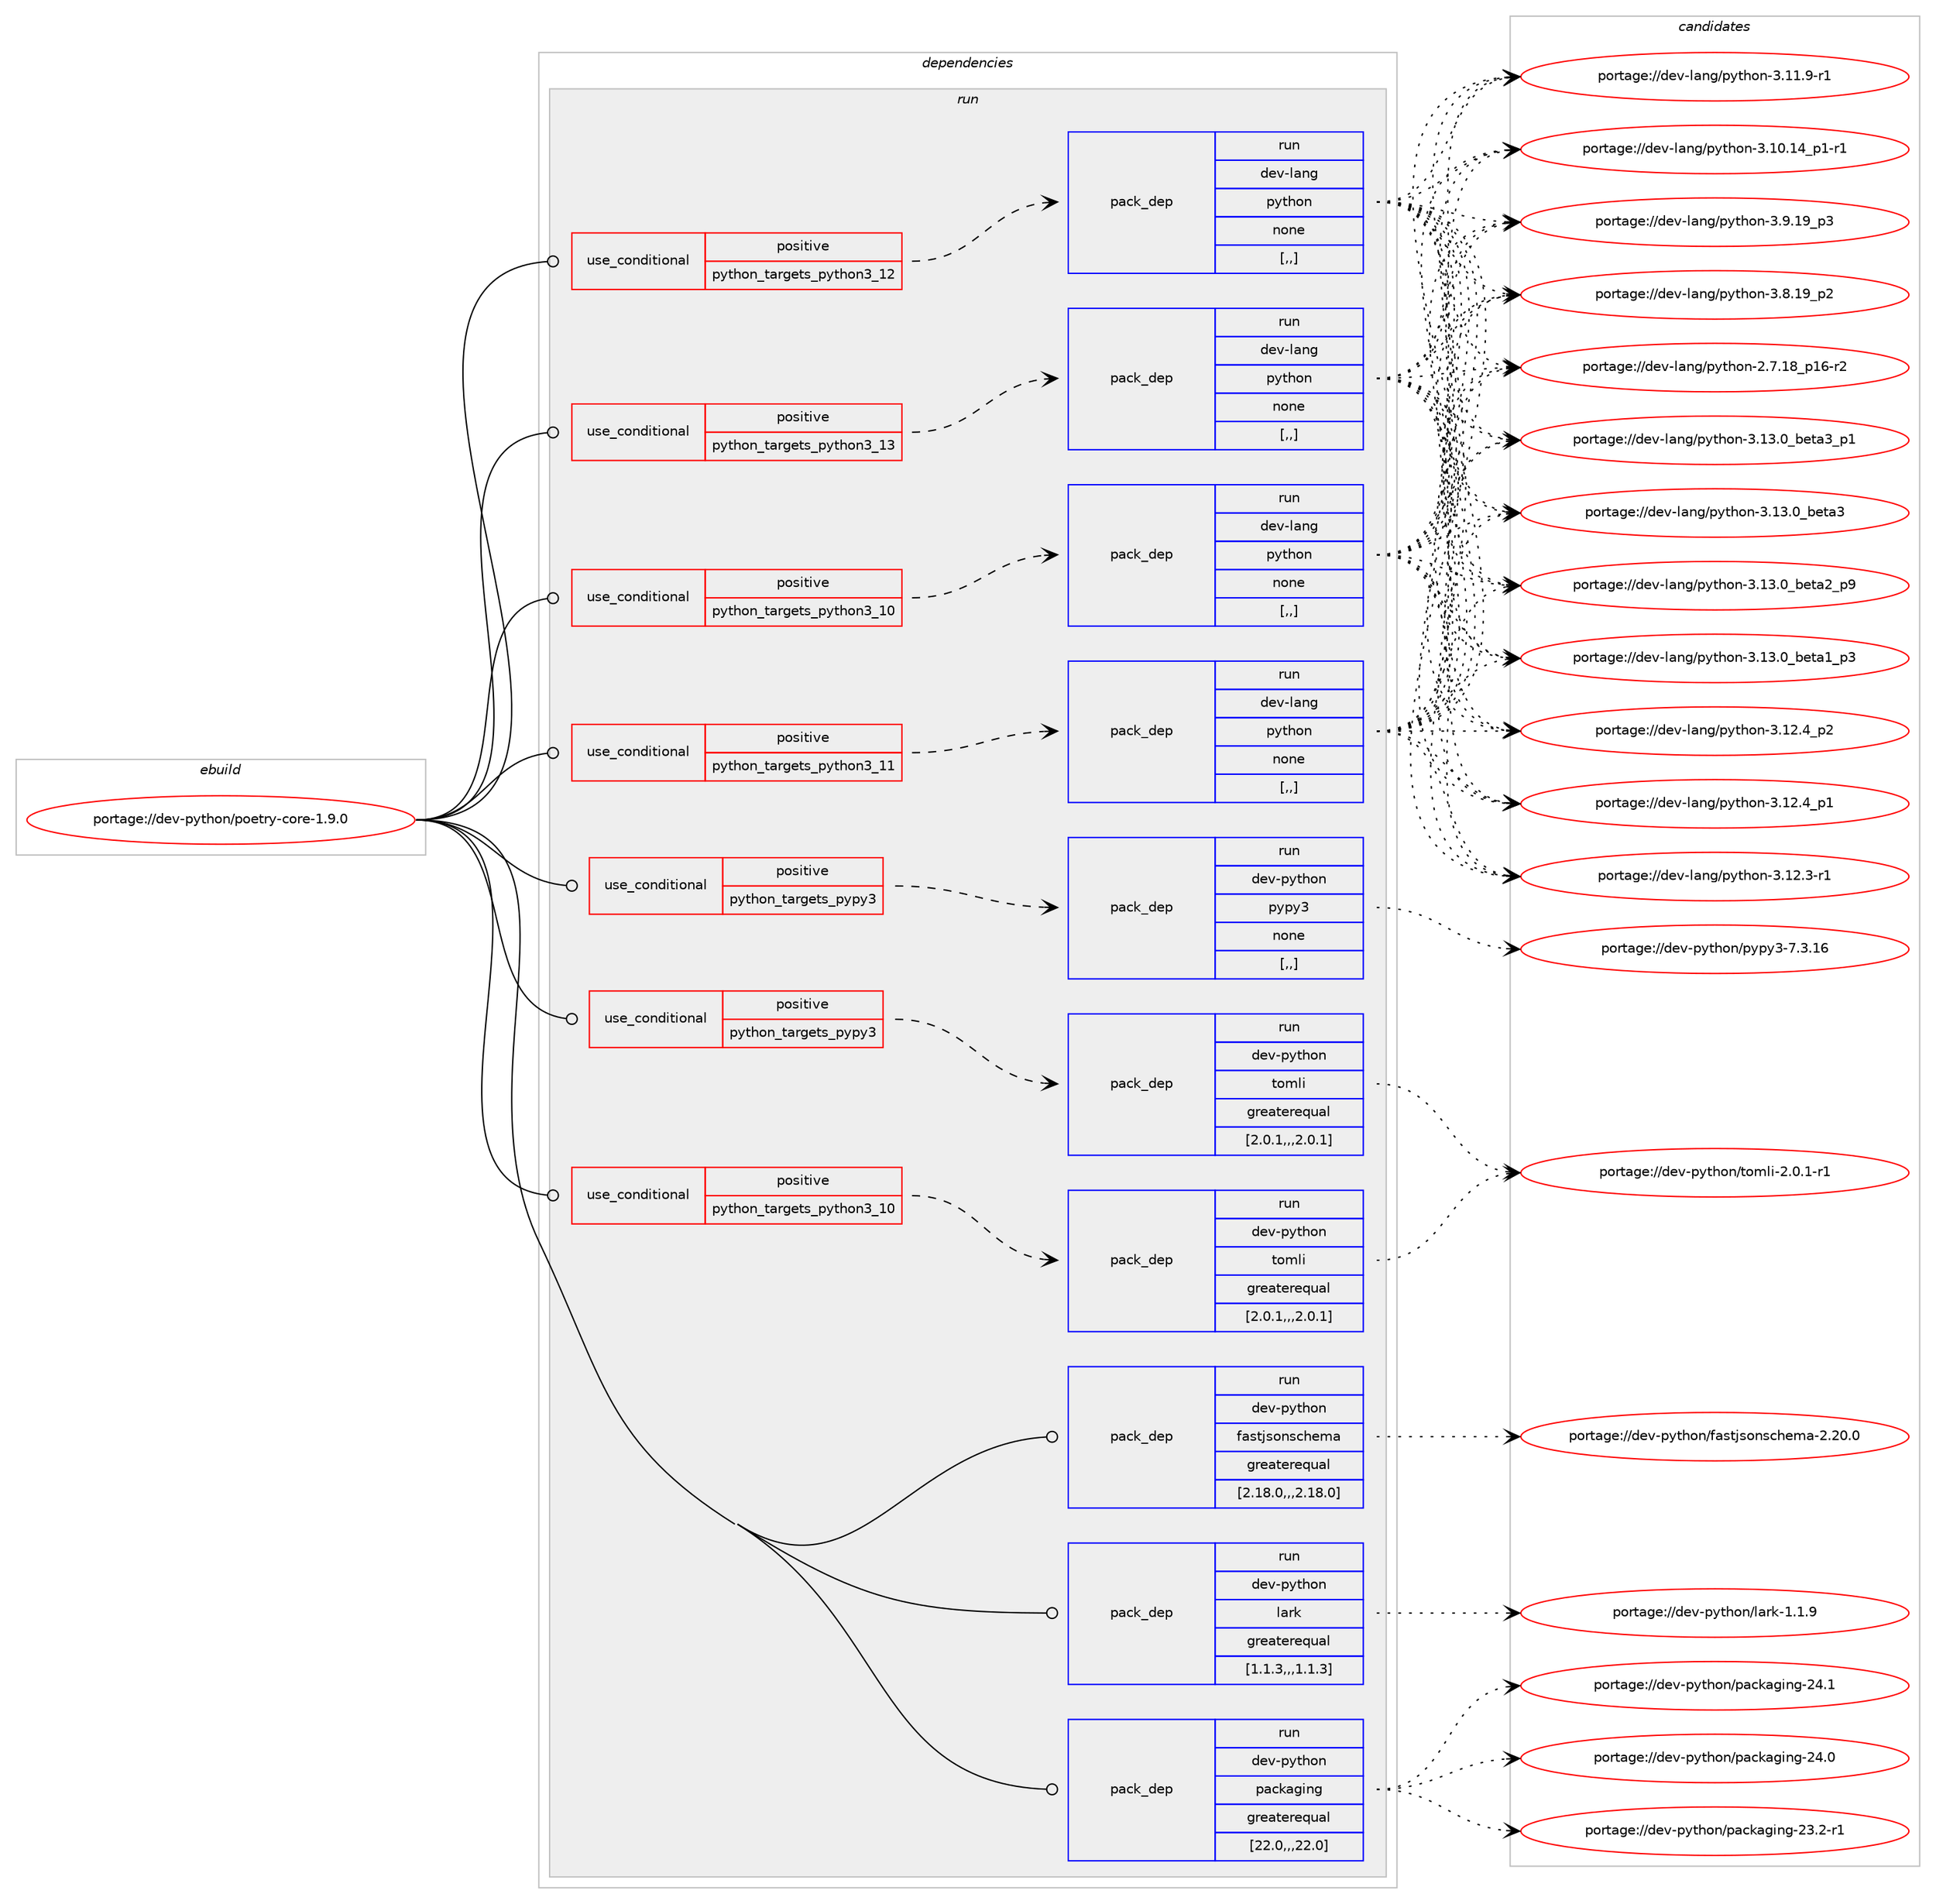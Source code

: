 digraph prolog {

# *************
# Graph options
# *************

newrank=true;
concentrate=true;
compound=true;
graph [rankdir=LR,fontname=Helvetica,fontsize=10,ranksep=1.5];#, ranksep=2.5, nodesep=0.2];
edge  [arrowhead=vee];
node  [fontname=Helvetica,fontsize=10];

# **********
# The ebuild
# **********

subgraph cluster_leftcol {
color=gray;
label=<<i>ebuild</i>>;
id [label="portage://dev-python/poetry-core-1.9.0", color=red, width=4, href="../dev-python/poetry-core-1.9.0.svg"];
}

# ****************
# The dependencies
# ****************

subgraph cluster_midcol {
color=gray;
label=<<i>dependencies</i>>;
subgraph cluster_compile {
fillcolor="#eeeeee";
style=filled;
label=<<i>compile</i>>;
}
subgraph cluster_compileandrun {
fillcolor="#eeeeee";
style=filled;
label=<<i>compile and run</i>>;
}
subgraph cluster_run {
fillcolor="#eeeeee";
style=filled;
label=<<i>run</i>>;
subgraph cond36101 {
dependency154591 [label=<<TABLE BORDER="0" CELLBORDER="1" CELLSPACING="0" CELLPADDING="4"><TR><TD ROWSPAN="3" CELLPADDING="10">use_conditional</TD></TR><TR><TD>positive</TD></TR><TR><TD>python_targets_pypy3</TD></TR></TABLE>>, shape=none, color=red];
subgraph pack117239 {
dependency154592 [label=<<TABLE BORDER="0" CELLBORDER="1" CELLSPACING="0" CELLPADDING="4" WIDTH="220"><TR><TD ROWSPAN="6" CELLPADDING="30">pack_dep</TD></TR><TR><TD WIDTH="110">run</TD></TR><TR><TD>dev-python</TD></TR><TR><TD>pypy3</TD></TR><TR><TD>none</TD></TR><TR><TD>[,,]</TD></TR></TABLE>>, shape=none, color=blue];
}
dependency154591:e -> dependency154592:w [weight=20,style="dashed",arrowhead="vee"];
}
id:e -> dependency154591:w [weight=20,style="solid",arrowhead="odot"];
subgraph cond36102 {
dependency154593 [label=<<TABLE BORDER="0" CELLBORDER="1" CELLSPACING="0" CELLPADDING="4"><TR><TD ROWSPAN="3" CELLPADDING="10">use_conditional</TD></TR><TR><TD>positive</TD></TR><TR><TD>python_targets_pypy3</TD></TR></TABLE>>, shape=none, color=red];
subgraph pack117240 {
dependency154594 [label=<<TABLE BORDER="0" CELLBORDER="1" CELLSPACING="0" CELLPADDING="4" WIDTH="220"><TR><TD ROWSPAN="6" CELLPADDING="30">pack_dep</TD></TR><TR><TD WIDTH="110">run</TD></TR><TR><TD>dev-python</TD></TR><TR><TD>tomli</TD></TR><TR><TD>greaterequal</TD></TR><TR><TD>[2.0.1,,,2.0.1]</TD></TR></TABLE>>, shape=none, color=blue];
}
dependency154593:e -> dependency154594:w [weight=20,style="dashed",arrowhead="vee"];
}
id:e -> dependency154593:w [weight=20,style="solid",arrowhead="odot"];
subgraph cond36103 {
dependency154595 [label=<<TABLE BORDER="0" CELLBORDER="1" CELLSPACING="0" CELLPADDING="4"><TR><TD ROWSPAN="3" CELLPADDING="10">use_conditional</TD></TR><TR><TD>positive</TD></TR><TR><TD>python_targets_python3_10</TD></TR></TABLE>>, shape=none, color=red];
subgraph pack117241 {
dependency154596 [label=<<TABLE BORDER="0" CELLBORDER="1" CELLSPACING="0" CELLPADDING="4" WIDTH="220"><TR><TD ROWSPAN="6" CELLPADDING="30">pack_dep</TD></TR><TR><TD WIDTH="110">run</TD></TR><TR><TD>dev-lang</TD></TR><TR><TD>python</TD></TR><TR><TD>none</TD></TR><TR><TD>[,,]</TD></TR></TABLE>>, shape=none, color=blue];
}
dependency154595:e -> dependency154596:w [weight=20,style="dashed",arrowhead="vee"];
}
id:e -> dependency154595:w [weight=20,style="solid",arrowhead="odot"];
subgraph cond36104 {
dependency154597 [label=<<TABLE BORDER="0" CELLBORDER="1" CELLSPACING="0" CELLPADDING="4"><TR><TD ROWSPAN="3" CELLPADDING="10">use_conditional</TD></TR><TR><TD>positive</TD></TR><TR><TD>python_targets_python3_10</TD></TR></TABLE>>, shape=none, color=red];
subgraph pack117242 {
dependency154598 [label=<<TABLE BORDER="0" CELLBORDER="1" CELLSPACING="0" CELLPADDING="4" WIDTH="220"><TR><TD ROWSPAN="6" CELLPADDING="30">pack_dep</TD></TR><TR><TD WIDTH="110">run</TD></TR><TR><TD>dev-python</TD></TR><TR><TD>tomli</TD></TR><TR><TD>greaterequal</TD></TR><TR><TD>[2.0.1,,,2.0.1]</TD></TR></TABLE>>, shape=none, color=blue];
}
dependency154597:e -> dependency154598:w [weight=20,style="dashed",arrowhead="vee"];
}
id:e -> dependency154597:w [weight=20,style="solid",arrowhead="odot"];
subgraph cond36105 {
dependency154599 [label=<<TABLE BORDER="0" CELLBORDER="1" CELLSPACING="0" CELLPADDING="4"><TR><TD ROWSPAN="3" CELLPADDING="10">use_conditional</TD></TR><TR><TD>positive</TD></TR><TR><TD>python_targets_python3_11</TD></TR></TABLE>>, shape=none, color=red];
subgraph pack117243 {
dependency154600 [label=<<TABLE BORDER="0" CELLBORDER="1" CELLSPACING="0" CELLPADDING="4" WIDTH="220"><TR><TD ROWSPAN="6" CELLPADDING="30">pack_dep</TD></TR><TR><TD WIDTH="110">run</TD></TR><TR><TD>dev-lang</TD></TR><TR><TD>python</TD></TR><TR><TD>none</TD></TR><TR><TD>[,,]</TD></TR></TABLE>>, shape=none, color=blue];
}
dependency154599:e -> dependency154600:w [weight=20,style="dashed",arrowhead="vee"];
}
id:e -> dependency154599:w [weight=20,style="solid",arrowhead="odot"];
subgraph cond36106 {
dependency154601 [label=<<TABLE BORDER="0" CELLBORDER="1" CELLSPACING="0" CELLPADDING="4"><TR><TD ROWSPAN="3" CELLPADDING="10">use_conditional</TD></TR><TR><TD>positive</TD></TR><TR><TD>python_targets_python3_12</TD></TR></TABLE>>, shape=none, color=red];
subgraph pack117244 {
dependency154602 [label=<<TABLE BORDER="0" CELLBORDER="1" CELLSPACING="0" CELLPADDING="4" WIDTH="220"><TR><TD ROWSPAN="6" CELLPADDING="30">pack_dep</TD></TR><TR><TD WIDTH="110">run</TD></TR><TR><TD>dev-lang</TD></TR><TR><TD>python</TD></TR><TR><TD>none</TD></TR><TR><TD>[,,]</TD></TR></TABLE>>, shape=none, color=blue];
}
dependency154601:e -> dependency154602:w [weight=20,style="dashed",arrowhead="vee"];
}
id:e -> dependency154601:w [weight=20,style="solid",arrowhead="odot"];
subgraph cond36107 {
dependency154603 [label=<<TABLE BORDER="0" CELLBORDER="1" CELLSPACING="0" CELLPADDING="4"><TR><TD ROWSPAN="3" CELLPADDING="10">use_conditional</TD></TR><TR><TD>positive</TD></TR><TR><TD>python_targets_python3_13</TD></TR></TABLE>>, shape=none, color=red];
subgraph pack117245 {
dependency154604 [label=<<TABLE BORDER="0" CELLBORDER="1" CELLSPACING="0" CELLPADDING="4" WIDTH="220"><TR><TD ROWSPAN="6" CELLPADDING="30">pack_dep</TD></TR><TR><TD WIDTH="110">run</TD></TR><TR><TD>dev-lang</TD></TR><TR><TD>python</TD></TR><TR><TD>none</TD></TR><TR><TD>[,,]</TD></TR></TABLE>>, shape=none, color=blue];
}
dependency154603:e -> dependency154604:w [weight=20,style="dashed",arrowhead="vee"];
}
id:e -> dependency154603:w [weight=20,style="solid",arrowhead="odot"];
subgraph pack117246 {
dependency154605 [label=<<TABLE BORDER="0" CELLBORDER="1" CELLSPACING="0" CELLPADDING="4" WIDTH="220"><TR><TD ROWSPAN="6" CELLPADDING="30">pack_dep</TD></TR><TR><TD WIDTH="110">run</TD></TR><TR><TD>dev-python</TD></TR><TR><TD>fastjsonschema</TD></TR><TR><TD>greaterequal</TD></TR><TR><TD>[2.18.0,,,2.18.0]</TD></TR></TABLE>>, shape=none, color=blue];
}
id:e -> dependency154605:w [weight=20,style="solid",arrowhead="odot"];
subgraph pack117247 {
dependency154606 [label=<<TABLE BORDER="0" CELLBORDER="1" CELLSPACING="0" CELLPADDING="4" WIDTH="220"><TR><TD ROWSPAN="6" CELLPADDING="30">pack_dep</TD></TR><TR><TD WIDTH="110">run</TD></TR><TR><TD>dev-python</TD></TR><TR><TD>lark</TD></TR><TR><TD>greaterequal</TD></TR><TR><TD>[1.1.3,,,1.1.3]</TD></TR></TABLE>>, shape=none, color=blue];
}
id:e -> dependency154606:w [weight=20,style="solid",arrowhead="odot"];
subgraph pack117248 {
dependency154607 [label=<<TABLE BORDER="0" CELLBORDER="1" CELLSPACING="0" CELLPADDING="4" WIDTH="220"><TR><TD ROWSPAN="6" CELLPADDING="30">pack_dep</TD></TR><TR><TD WIDTH="110">run</TD></TR><TR><TD>dev-python</TD></TR><TR><TD>packaging</TD></TR><TR><TD>greaterequal</TD></TR><TR><TD>[22.0,,,22.0]</TD></TR></TABLE>>, shape=none, color=blue];
}
id:e -> dependency154607:w [weight=20,style="solid",arrowhead="odot"];
}
}

# **************
# The candidates
# **************

subgraph cluster_choices {
rank=same;
color=gray;
label=<<i>candidates</i>>;

subgraph choice117239 {
color=black;
nodesep=1;
choice10010111845112121116104111110471121211121215145554651464954 [label="portage://dev-python/pypy3-7.3.16", color=red, width=4,href="../dev-python/pypy3-7.3.16.svg"];
dependency154592:e -> choice10010111845112121116104111110471121211121215145554651464954:w [style=dotted,weight="100"];
}
subgraph choice117240 {
color=black;
nodesep=1;
choice10010111845112121116104111110471161111091081054550464846494511449 [label="portage://dev-python/tomli-2.0.1-r1", color=red, width=4,href="../dev-python/tomli-2.0.1-r1.svg"];
dependency154594:e -> choice10010111845112121116104111110471161111091081054550464846494511449:w [style=dotted,weight="100"];
}
subgraph choice117241 {
color=black;
nodesep=1;
choice10010111845108971101034711212111610411111045514649514648959810111697519511249 [label="portage://dev-lang/python-3.13.0_beta3_p1", color=red, width=4,href="../dev-lang/python-3.13.0_beta3_p1.svg"];
choice1001011184510897110103471121211161041111104551464951464895981011169751 [label="portage://dev-lang/python-3.13.0_beta3", color=red, width=4,href="../dev-lang/python-3.13.0_beta3.svg"];
choice10010111845108971101034711212111610411111045514649514648959810111697509511257 [label="portage://dev-lang/python-3.13.0_beta2_p9", color=red, width=4,href="../dev-lang/python-3.13.0_beta2_p9.svg"];
choice10010111845108971101034711212111610411111045514649514648959810111697499511251 [label="portage://dev-lang/python-3.13.0_beta1_p3", color=red, width=4,href="../dev-lang/python-3.13.0_beta1_p3.svg"];
choice100101118451089711010347112121116104111110455146495046529511250 [label="portage://dev-lang/python-3.12.4_p2", color=red, width=4,href="../dev-lang/python-3.12.4_p2.svg"];
choice100101118451089711010347112121116104111110455146495046529511249 [label="portage://dev-lang/python-3.12.4_p1", color=red, width=4,href="../dev-lang/python-3.12.4_p1.svg"];
choice100101118451089711010347112121116104111110455146495046514511449 [label="portage://dev-lang/python-3.12.3-r1", color=red, width=4,href="../dev-lang/python-3.12.3-r1.svg"];
choice100101118451089711010347112121116104111110455146494946574511449 [label="portage://dev-lang/python-3.11.9-r1", color=red, width=4,href="../dev-lang/python-3.11.9-r1.svg"];
choice100101118451089711010347112121116104111110455146494846495295112494511449 [label="portage://dev-lang/python-3.10.14_p1-r1", color=red, width=4,href="../dev-lang/python-3.10.14_p1-r1.svg"];
choice100101118451089711010347112121116104111110455146574649579511251 [label="portage://dev-lang/python-3.9.19_p3", color=red, width=4,href="../dev-lang/python-3.9.19_p3.svg"];
choice100101118451089711010347112121116104111110455146564649579511250 [label="portage://dev-lang/python-3.8.19_p2", color=red, width=4,href="../dev-lang/python-3.8.19_p2.svg"];
choice100101118451089711010347112121116104111110455046554649569511249544511450 [label="portage://dev-lang/python-2.7.18_p16-r2", color=red, width=4,href="../dev-lang/python-2.7.18_p16-r2.svg"];
dependency154596:e -> choice10010111845108971101034711212111610411111045514649514648959810111697519511249:w [style=dotted,weight="100"];
dependency154596:e -> choice1001011184510897110103471121211161041111104551464951464895981011169751:w [style=dotted,weight="100"];
dependency154596:e -> choice10010111845108971101034711212111610411111045514649514648959810111697509511257:w [style=dotted,weight="100"];
dependency154596:e -> choice10010111845108971101034711212111610411111045514649514648959810111697499511251:w [style=dotted,weight="100"];
dependency154596:e -> choice100101118451089711010347112121116104111110455146495046529511250:w [style=dotted,weight="100"];
dependency154596:e -> choice100101118451089711010347112121116104111110455146495046529511249:w [style=dotted,weight="100"];
dependency154596:e -> choice100101118451089711010347112121116104111110455146495046514511449:w [style=dotted,weight="100"];
dependency154596:e -> choice100101118451089711010347112121116104111110455146494946574511449:w [style=dotted,weight="100"];
dependency154596:e -> choice100101118451089711010347112121116104111110455146494846495295112494511449:w [style=dotted,weight="100"];
dependency154596:e -> choice100101118451089711010347112121116104111110455146574649579511251:w [style=dotted,weight="100"];
dependency154596:e -> choice100101118451089711010347112121116104111110455146564649579511250:w [style=dotted,weight="100"];
dependency154596:e -> choice100101118451089711010347112121116104111110455046554649569511249544511450:w [style=dotted,weight="100"];
}
subgraph choice117242 {
color=black;
nodesep=1;
choice10010111845112121116104111110471161111091081054550464846494511449 [label="portage://dev-python/tomli-2.0.1-r1", color=red, width=4,href="../dev-python/tomli-2.0.1-r1.svg"];
dependency154598:e -> choice10010111845112121116104111110471161111091081054550464846494511449:w [style=dotted,weight="100"];
}
subgraph choice117243 {
color=black;
nodesep=1;
choice10010111845108971101034711212111610411111045514649514648959810111697519511249 [label="portage://dev-lang/python-3.13.0_beta3_p1", color=red, width=4,href="../dev-lang/python-3.13.0_beta3_p1.svg"];
choice1001011184510897110103471121211161041111104551464951464895981011169751 [label="portage://dev-lang/python-3.13.0_beta3", color=red, width=4,href="../dev-lang/python-3.13.0_beta3.svg"];
choice10010111845108971101034711212111610411111045514649514648959810111697509511257 [label="portage://dev-lang/python-3.13.0_beta2_p9", color=red, width=4,href="../dev-lang/python-3.13.0_beta2_p9.svg"];
choice10010111845108971101034711212111610411111045514649514648959810111697499511251 [label="portage://dev-lang/python-3.13.0_beta1_p3", color=red, width=4,href="../dev-lang/python-3.13.0_beta1_p3.svg"];
choice100101118451089711010347112121116104111110455146495046529511250 [label="portage://dev-lang/python-3.12.4_p2", color=red, width=4,href="../dev-lang/python-3.12.4_p2.svg"];
choice100101118451089711010347112121116104111110455146495046529511249 [label="portage://dev-lang/python-3.12.4_p1", color=red, width=4,href="../dev-lang/python-3.12.4_p1.svg"];
choice100101118451089711010347112121116104111110455146495046514511449 [label="portage://dev-lang/python-3.12.3-r1", color=red, width=4,href="../dev-lang/python-3.12.3-r1.svg"];
choice100101118451089711010347112121116104111110455146494946574511449 [label="portage://dev-lang/python-3.11.9-r1", color=red, width=4,href="../dev-lang/python-3.11.9-r1.svg"];
choice100101118451089711010347112121116104111110455146494846495295112494511449 [label="portage://dev-lang/python-3.10.14_p1-r1", color=red, width=4,href="../dev-lang/python-3.10.14_p1-r1.svg"];
choice100101118451089711010347112121116104111110455146574649579511251 [label="portage://dev-lang/python-3.9.19_p3", color=red, width=4,href="../dev-lang/python-3.9.19_p3.svg"];
choice100101118451089711010347112121116104111110455146564649579511250 [label="portage://dev-lang/python-3.8.19_p2", color=red, width=4,href="../dev-lang/python-3.8.19_p2.svg"];
choice100101118451089711010347112121116104111110455046554649569511249544511450 [label="portage://dev-lang/python-2.7.18_p16-r2", color=red, width=4,href="../dev-lang/python-2.7.18_p16-r2.svg"];
dependency154600:e -> choice10010111845108971101034711212111610411111045514649514648959810111697519511249:w [style=dotted,weight="100"];
dependency154600:e -> choice1001011184510897110103471121211161041111104551464951464895981011169751:w [style=dotted,weight="100"];
dependency154600:e -> choice10010111845108971101034711212111610411111045514649514648959810111697509511257:w [style=dotted,weight="100"];
dependency154600:e -> choice10010111845108971101034711212111610411111045514649514648959810111697499511251:w [style=dotted,weight="100"];
dependency154600:e -> choice100101118451089711010347112121116104111110455146495046529511250:w [style=dotted,weight="100"];
dependency154600:e -> choice100101118451089711010347112121116104111110455146495046529511249:w [style=dotted,weight="100"];
dependency154600:e -> choice100101118451089711010347112121116104111110455146495046514511449:w [style=dotted,weight="100"];
dependency154600:e -> choice100101118451089711010347112121116104111110455146494946574511449:w [style=dotted,weight="100"];
dependency154600:e -> choice100101118451089711010347112121116104111110455146494846495295112494511449:w [style=dotted,weight="100"];
dependency154600:e -> choice100101118451089711010347112121116104111110455146574649579511251:w [style=dotted,weight="100"];
dependency154600:e -> choice100101118451089711010347112121116104111110455146564649579511250:w [style=dotted,weight="100"];
dependency154600:e -> choice100101118451089711010347112121116104111110455046554649569511249544511450:w [style=dotted,weight="100"];
}
subgraph choice117244 {
color=black;
nodesep=1;
choice10010111845108971101034711212111610411111045514649514648959810111697519511249 [label="portage://dev-lang/python-3.13.0_beta3_p1", color=red, width=4,href="../dev-lang/python-3.13.0_beta3_p1.svg"];
choice1001011184510897110103471121211161041111104551464951464895981011169751 [label="portage://dev-lang/python-3.13.0_beta3", color=red, width=4,href="../dev-lang/python-3.13.0_beta3.svg"];
choice10010111845108971101034711212111610411111045514649514648959810111697509511257 [label="portage://dev-lang/python-3.13.0_beta2_p9", color=red, width=4,href="../dev-lang/python-3.13.0_beta2_p9.svg"];
choice10010111845108971101034711212111610411111045514649514648959810111697499511251 [label="portage://dev-lang/python-3.13.0_beta1_p3", color=red, width=4,href="../dev-lang/python-3.13.0_beta1_p3.svg"];
choice100101118451089711010347112121116104111110455146495046529511250 [label="portage://dev-lang/python-3.12.4_p2", color=red, width=4,href="../dev-lang/python-3.12.4_p2.svg"];
choice100101118451089711010347112121116104111110455146495046529511249 [label="portage://dev-lang/python-3.12.4_p1", color=red, width=4,href="../dev-lang/python-3.12.4_p1.svg"];
choice100101118451089711010347112121116104111110455146495046514511449 [label="portage://dev-lang/python-3.12.3-r1", color=red, width=4,href="../dev-lang/python-3.12.3-r1.svg"];
choice100101118451089711010347112121116104111110455146494946574511449 [label="portage://dev-lang/python-3.11.9-r1", color=red, width=4,href="../dev-lang/python-3.11.9-r1.svg"];
choice100101118451089711010347112121116104111110455146494846495295112494511449 [label="portage://dev-lang/python-3.10.14_p1-r1", color=red, width=4,href="../dev-lang/python-3.10.14_p1-r1.svg"];
choice100101118451089711010347112121116104111110455146574649579511251 [label="portage://dev-lang/python-3.9.19_p3", color=red, width=4,href="../dev-lang/python-3.9.19_p3.svg"];
choice100101118451089711010347112121116104111110455146564649579511250 [label="portage://dev-lang/python-3.8.19_p2", color=red, width=4,href="../dev-lang/python-3.8.19_p2.svg"];
choice100101118451089711010347112121116104111110455046554649569511249544511450 [label="portage://dev-lang/python-2.7.18_p16-r2", color=red, width=4,href="../dev-lang/python-2.7.18_p16-r2.svg"];
dependency154602:e -> choice10010111845108971101034711212111610411111045514649514648959810111697519511249:w [style=dotted,weight="100"];
dependency154602:e -> choice1001011184510897110103471121211161041111104551464951464895981011169751:w [style=dotted,weight="100"];
dependency154602:e -> choice10010111845108971101034711212111610411111045514649514648959810111697509511257:w [style=dotted,weight="100"];
dependency154602:e -> choice10010111845108971101034711212111610411111045514649514648959810111697499511251:w [style=dotted,weight="100"];
dependency154602:e -> choice100101118451089711010347112121116104111110455146495046529511250:w [style=dotted,weight="100"];
dependency154602:e -> choice100101118451089711010347112121116104111110455146495046529511249:w [style=dotted,weight="100"];
dependency154602:e -> choice100101118451089711010347112121116104111110455146495046514511449:w [style=dotted,weight="100"];
dependency154602:e -> choice100101118451089711010347112121116104111110455146494946574511449:w [style=dotted,weight="100"];
dependency154602:e -> choice100101118451089711010347112121116104111110455146494846495295112494511449:w [style=dotted,weight="100"];
dependency154602:e -> choice100101118451089711010347112121116104111110455146574649579511251:w [style=dotted,weight="100"];
dependency154602:e -> choice100101118451089711010347112121116104111110455146564649579511250:w [style=dotted,weight="100"];
dependency154602:e -> choice100101118451089711010347112121116104111110455046554649569511249544511450:w [style=dotted,weight="100"];
}
subgraph choice117245 {
color=black;
nodesep=1;
choice10010111845108971101034711212111610411111045514649514648959810111697519511249 [label="portage://dev-lang/python-3.13.0_beta3_p1", color=red, width=4,href="../dev-lang/python-3.13.0_beta3_p1.svg"];
choice1001011184510897110103471121211161041111104551464951464895981011169751 [label="portage://dev-lang/python-3.13.0_beta3", color=red, width=4,href="../dev-lang/python-3.13.0_beta3.svg"];
choice10010111845108971101034711212111610411111045514649514648959810111697509511257 [label="portage://dev-lang/python-3.13.0_beta2_p9", color=red, width=4,href="../dev-lang/python-3.13.0_beta2_p9.svg"];
choice10010111845108971101034711212111610411111045514649514648959810111697499511251 [label="portage://dev-lang/python-3.13.0_beta1_p3", color=red, width=4,href="../dev-lang/python-3.13.0_beta1_p3.svg"];
choice100101118451089711010347112121116104111110455146495046529511250 [label="portage://dev-lang/python-3.12.4_p2", color=red, width=4,href="../dev-lang/python-3.12.4_p2.svg"];
choice100101118451089711010347112121116104111110455146495046529511249 [label="portage://dev-lang/python-3.12.4_p1", color=red, width=4,href="../dev-lang/python-3.12.4_p1.svg"];
choice100101118451089711010347112121116104111110455146495046514511449 [label="portage://dev-lang/python-3.12.3-r1", color=red, width=4,href="../dev-lang/python-3.12.3-r1.svg"];
choice100101118451089711010347112121116104111110455146494946574511449 [label="portage://dev-lang/python-3.11.9-r1", color=red, width=4,href="../dev-lang/python-3.11.9-r1.svg"];
choice100101118451089711010347112121116104111110455146494846495295112494511449 [label="portage://dev-lang/python-3.10.14_p1-r1", color=red, width=4,href="../dev-lang/python-3.10.14_p1-r1.svg"];
choice100101118451089711010347112121116104111110455146574649579511251 [label="portage://dev-lang/python-3.9.19_p3", color=red, width=4,href="../dev-lang/python-3.9.19_p3.svg"];
choice100101118451089711010347112121116104111110455146564649579511250 [label="portage://dev-lang/python-3.8.19_p2", color=red, width=4,href="../dev-lang/python-3.8.19_p2.svg"];
choice100101118451089711010347112121116104111110455046554649569511249544511450 [label="portage://dev-lang/python-2.7.18_p16-r2", color=red, width=4,href="../dev-lang/python-2.7.18_p16-r2.svg"];
dependency154604:e -> choice10010111845108971101034711212111610411111045514649514648959810111697519511249:w [style=dotted,weight="100"];
dependency154604:e -> choice1001011184510897110103471121211161041111104551464951464895981011169751:w [style=dotted,weight="100"];
dependency154604:e -> choice10010111845108971101034711212111610411111045514649514648959810111697509511257:w [style=dotted,weight="100"];
dependency154604:e -> choice10010111845108971101034711212111610411111045514649514648959810111697499511251:w [style=dotted,weight="100"];
dependency154604:e -> choice100101118451089711010347112121116104111110455146495046529511250:w [style=dotted,weight="100"];
dependency154604:e -> choice100101118451089711010347112121116104111110455146495046529511249:w [style=dotted,weight="100"];
dependency154604:e -> choice100101118451089711010347112121116104111110455146495046514511449:w [style=dotted,weight="100"];
dependency154604:e -> choice100101118451089711010347112121116104111110455146494946574511449:w [style=dotted,weight="100"];
dependency154604:e -> choice100101118451089711010347112121116104111110455146494846495295112494511449:w [style=dotted,weight="100"];
dependency154604:e -> choice100101118451089711010347112121116104111110455146574649579511251:w [style=dotted,weight="100"];
dependency154604:e -> choice100101118451089711010347112121116104111110455146564649579511250:w [style=dotted,weight="100"];
dependency154604:e -> choice100101118451089711010347112121116104111110455046554649569511249544511450:w [style=dotted,weight="100"];
}
subgraph choice117246 {
color=black;
nodesep=1;
choice100101118451121211161041111104710297115116106115111110115991041011099745504650484648 [label="portage://dev-python/fastjsonschema-2.20.0", color=red, width=4,href="../dev-python/fastjsonschema-2.20.0.svg"];
dependency154605:e -> choice100101118451121211161041111104710297115116106115111110115991041011099745504650484648:w [style=dotted,weight="100"];
}
subgraph choice117247 {
color=black;
nodesep=1;
choice100101118451121211161041111104710897114107454946494657 [label="portage://dev-python/lark-1.1.9", color=red, width=4,href="../dev-python/lark-1.1.9.svg"];
dependency154606:e -> choice100101118451121211161041111104710897114107454946494657:w [style=dotted,weight="100"];
}
subgraph choice117248 {
color=black;
nodesep=1;
choice10010111845112121116104111110471129799107971031051101034550524649 [label="portage://dev-python/packaging-24.1", color=red, width=4,href="../dev-python/packaging-24.1.svg"];
choice10010111845112121116104111110471129799107971031051101034550524648 [label="portage://dev-python/packaging-24.0", color=red, width=4,href="../dev-python/packaging-24.0.svg"];
choice100101118451121211161041111104711297991079710310511010345505146504511449 [label="portage://dev-python/packaging-23.2-r1", color=red, width=4,href="../dev-python/packaging-23.2-r1.svg"];
dependency154607:e -> choice10010111845112121116104111110471129799107971031051101034550524649:w [style=dotted,weight="100"];
dependency154607:e -> choice10010111845112121116104111110471129799107971031051101034550524648:w [style=dotted,weight="100"];
dependency154607:e -> choice100101118451121211161041111104711297991079710310511010345505146504511449:w [style=dotted,weight="100"];
}
}

}
